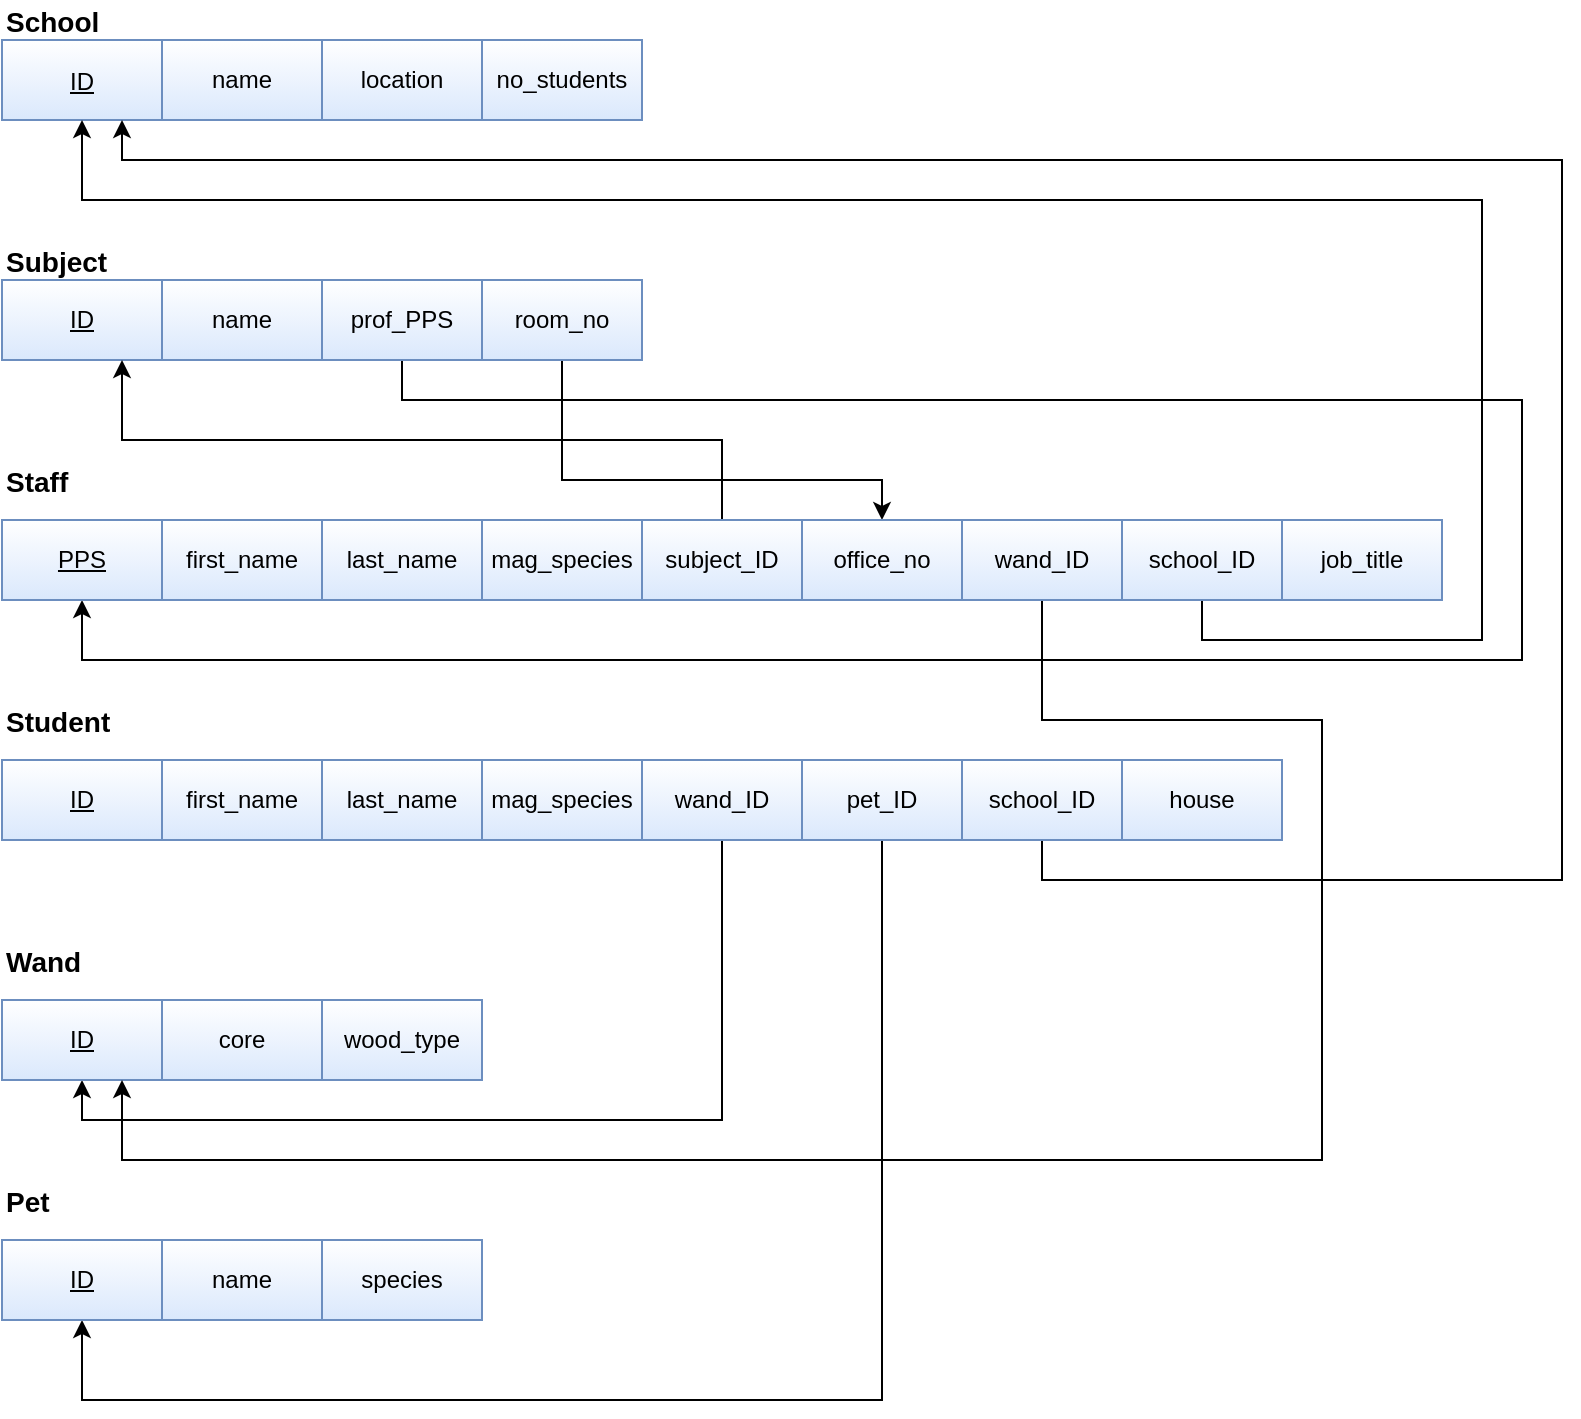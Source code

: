 <mxfile version="12.3.3" type="device" pages="1"><diagram id="YSgPbjR7PoExtGm6wkHz" name="Page-1"><mxGraphModel dx="772" dy="489" grid="1" gridSize="10" guides="1" tooltips="1" connect="1" arrows="1" fold="1" page="1" pageScale="1" pageWidth="850" pageHeight="1100" math="0" shadow="0"><root><mxCell id="0"/><mxCell id="1" parent="0"/><mxCell id="Z1HqXSn5lp6IhD7KN8_4-1" value="&lt;font style=&quot;font-size: 13px&quot; size=&quot;1&quot;&gt;&lt;u style=&quot;font-size: 12px&quot;&gt;ID&lt;/u&gt;&lt;/font&gt;" style="rounded=0;whiteSpace=wrap;html=1;fillColor=#dae8fc;strokeColor=#6c8ebf;gradientColor=#ffffff;gradientDirection=north;shadow=0;comic=0;glass=0;" parent="1" vertex="1"><mxGeometry x="40" y="80" width="80" height="40" as="geometry"/></mxCell><mxCell id="Z1HqXSn5lp6IhD7KN8_4-2" value="name" style="rounded=0;whiteSpace=wrap;html=1;fillColor=#dae8fc;strokeColor=#6c8ebf;gradientColor=#ffffff;gradientDirection=north;" parent="1" vertex="1"><mxGeometry x="120" y="80" width="80" height="40" as="geometry"/></mxCell><mxCell id="Z1HqXSn5lp6IhD7KN8_4-3" value="&lt;b&gt;&lt;font style=&quot;font-size: 14px&quot;&gt;School&lt;/font&gt;&lt;/b&gt;" style="text;html=1;resizable=0;points=[];autosize=1;align=left;verticalAlign=top;spacingTop=-4;" parent="1" vertex="1"><mxGeometry x="40" y="60" width="60" height="20" as="geometry"/></mxCell><mxCell id="Z1HqXSn5lp6IhD7KN8_4-4" value="location" style="rounded=0;whiteSpace=wrap;html=1;fillColor=#dae8fc;strokeColor=#6c8ebf;gradientColor=#ffffff;gradientDirection=north;" parent="1" vertex="1"><mxGeometry x="200" y="80" width="80" height="40" as="geometry"/></mxCell><mxCell id="Z1HqXSn5lp6IhD7KN8_4-5" value="no_students" style="rounded=0;whiteSpace=wrap;html=1;fillColor=#dae8fc;strokeColor=#6c8ebf;gradientColor=#ffffff;gradientDirection=north;" parent="1" vertex="1"><mxGeometry x="280" y="80" width="80" height="40" as="geometry"/></mxCell><mxCell id="Z1HqXSn5lp6IhD7KN8_4-6" value="&lt;u&gt;ID&lt;/u&gt;" style="rounded=0;whiteSpace=wrap;html=1;fillColor=#dae8fc;strokeColor=#6c8ebf;gradientColor=#ffffff;gradientDirection=north;" parent="1" vertex="1"><mxGeometry x="40" y="200" width="80" height="40" as="geometry"/></mxCell><mxCell id="Z1HqXSn5lp6IhD7KN8_4-7" value="name" style="rounded=0;whiteSpace=wrap;html=1;gradientDirection=north;fillColor=#dae8fc;strokeColor=#6c8ebf;gradientColor=#ffffff;" parent="1" vertex="1"><mxGeometry x="120" y="200" width="80" height="40" as="geometry"/></mxCell><mxCell id="Z1HqXSn5lp6IhD7KN8_4-8" value="&lt;b&gt;&lt;font style=&quot;font-size: 14px&quot;&gt;Subject&lt;/font&gt;&lt;/b&gt;" style="text;html=1;resizable=0;points=[];autosize=1;align=left;verticalAlign=top;spacingTop=-4;" parent="1" vertex="1"><mxGeometry x="40" y="180" width="70" height="20" as="geometry"/></mxCell><mxCell id="Z1HqXSn5lp6IhD7KN8_4-24" style="edgeStyle=orthogonalEdgeStyle;rounded=0;orthogonalLoop=1;jettySize=auto;html=1;entryX=0.5;entryY=1;entryDx=0;entryDy=0;" parent="1" source="Z1HqXSn5lp6IhD7KN8_4-9" target="Z1HqXSn5lp6IhD7KN8_4-11" edge="1"><mxGeometry relative="1" as="geometry"><Array as="points"><mxPoint x="240" y="260"/><mxPoint x="800" y="260"/><mxPoint x="800" y="390"/><mxPoint x="80" y="390"/></Array></mxGeometry></mxCell><mxCell id="Z1HqXSn5lp6IhD7KN8_4-9" value="prof_PPS" style="rounded=0;whiteSpace=wrap;html=1;fillColor=#dae8fc;strokeColor=#6c8ebf;gradientColor=#ffffff;gradientDirection=north;" parent="1" vertex="1"><mxGeometry x="200" y="200" width="80" height="40" as="geometry"/></mxCell><mxCell id="Z1HqXSn5lp6IhD7KN8_4-55" style="edgeStyle=orthogonalEdgeStyle;rounded=0;orthogonalLoop=1;jettySize=auto;html=1;entryX=0.5;entryY=0;entryDx=0;entryDy=0;" parent="1" source="Z1HqXSn5lp6IhD7KN8_4-10" target="Z1HqXSn5lp6IhD7KN8_4-31" edge="1"><mxGeometry relative="1" as="geometry"><Array as="points"><mxPoint x="320" y="300"/><mxPoint x="480" y="300"/></Array></mxGeometry></mxCell><mxCell id="Z1HqXSn5lp6IhD7KN8_4-10" value="room_no" style="rounded=0;whiteSpace=wrap;html=1;fillColor=#dae8fc;strokeColor=#6c8ebf;gradientColor=#ffffff;gradientDirection=north;" parent="1" vertex="1"><mxGeometry x="280" y="200" width="80" height="40" as="geometry"/></mxCell><mxCell id="Z1HqXSn5lp6IhD7KN8_4-11" value="&lt;u&gt;PPS&lt;/u&gt;" style="rounded=0;whiteSpace=wrap;html=1;fillColor=#dae8fc;strokeColor=#6c8ebf;gradientColor=#ffffff;gradientDirection=north;" parent="1" vertex="1"><mxGeometry x="40" y="320" width="80" height="40" as="geometry"/></mxCell><mxCell id="Z1HqXSn5lp6IhD7KN8_4-12" value="&lt;b&gt;&lt;font style=&quot;font-size: 14px&quot;&gt;Staff&lt;/font&gt;&lt;/b&gt;" style="text;html=1;resizable=0;points=[];autosize=1;align=left;verticalAlign=top;spacingTop=-4;" parent="1" vertex="1"><mxGeometry x="40" y="290" width="50" height="20" as="geometry"/></mxCell><mxCell id="Z1HqXSn5lp6IhD7KN8_4-14" value="first_name" style="rounded=0;whiteSpace=wrap;html=1;fillColor=#dae8fc;strokeColor=#6c8ebf;gradientColor=#ffffff;gradientDirection=north;" parent="1" vertex="1"><mxGeometry x="120" y="320" width="80" height="40" as="geometry"/></mxCell><mxCell id="Z1HqXSn5lp6IhD7KN8_4-15" value="last_name" style="rounded=0;whiteSpace=wrap;html=1;fillColor=#dae8fc;strokeColor=#6c8ebf;gradientColor=#ffffff;gradientDirection=north;" parent="1" vertex="1"><mxGeometry x="200" y="320" width="80" height="40" as="geometry"/></mxCell><mxCell id="Z1HqXSn5lp6IhD7KN8_4-16" value="mag_species" style="rounded=0;whiteSpace=wrap;html=1;fillColor=#dae8fc;strokeColor=#6c8ebf;gradientColor=#ffffff;gradientDirection=north;" parent="1" vertex="1"><mxGeometry x="280" y="320" width="80" height="40" as="geometry"/></mxCell><mxCell id="Z1HqXSn5lp6IhD7KN8_4-18" style="edgeStyle=orthogonalEdgeStyle;rounded=0;orthogonalLoop=1;jettySize=auto;html=1;" parent="1" source="Z1HqXSn5lp6IhD7KN8_4-17" target="Z1HqXSn5lp6IhD7KN8_4-6" edge="1"><mxGeometry relative="1" as="geometry"><Array as="points"><mxPoint x="400" y="280"/><mxPoint x="100" y="280"/></Array></mxGeometry></mxCell><mxCell id="Z1HqXSn5lp6IhD7KN8_4-17" value="subject_ID" style="rounded=0;whiteSpace=wrap;html=1;fillColor=#dae8fc;strokeColor=#6c8ebf;gradientColor=#ffffff;gradientDirection=north;" parent="1" vertex="1"><mxGeometry x="360" y="320" width="80" height="40" as="geometry"/></mxCell><mxCell id="Z1HqXSn5lp6IhD7KN8_4-21" value="&lt;u&gt;ID&lt;/u&gt;" style="rounded=0;whiteSpace=wrap;html=1;fillColor=#dae8fc;strokeColor=#6c8ebf;gradientColor=#ffffff;gradientDirection=north;" parent="1" vertex="1"><mxGeometry x="40" y="440" width="80" height="40" as="geometry"/></mxCell><mxCell id="Z1HqXSn5lp6IhD7KN8_4-22" value="&lt;b&gt;&lt;font style=&quot;font-size: 14px&quot;&gt;Student&lt;/font&gt;&lt;/b&gt;" style="text;html=1;resizable=0;points=[];autosize=1;align=left;verticalAlign=top;spacingTop=-4;" parent="1" vertex="1"><mxGeometry x="40" y="410" width="70" height="20" as="geometry"/></mxCell><mxCell id="Z1HqXSn5lp6IhD7KN8_4-23" value="first_name" style="rounded=0;whiteSpace=wrap;html=1;gradientDirection=north;fillColor=#dae8fc;strokeColor=#6c8ebf;gradientColor=#ffffff;" parent="1" vertex="1"><mxGeometry x="120" y="440" width="80" height="40" as="geometry"/></mxCell><mxCell id="Z1HqXSn5lp6IhD7KN8_4-25" value="last_name" style="rounded=0;whiteSpace=wrap;html=1;fillColor=#dae8fc;strokeColor=#6c8ebf;gradientColor=#ffffff;gradientDirection=north;" parent="1" vertex="1"><mxGeometry x="200" y="440" width="80" height="40" as="geometry"/></mxCell><mxCell id="Z1HqXSn5lp6IhD7KN8_4-26" value="mag_species" style="rounded=0;whiteSpace=wrap;html=1;fillColor=#dae8fc;strokeColor=#6c8ebf;gradientColor=#ffffff;gradientDirection=north;" parent="1" vertex="1"><mxGeometry x="280" y="440" width="80" height="40" as="geometry"/></mxCell><mxCell id="Z1HqXSn5lp6IhD7KN8_4-40" style="edgeStyle=orthogonalEdgeStyle;rounded=0;orthogonalLoop=1;jettySize=auto;html=1;entryX=0.5;entryY=1;entryDx=0;entryDy=0;" parent="1" source="Z1HqXSn5lp6IhD7KN8_4-29" target="Z1HqXSn5lp6IhD7KN8_4-34" edge="1"><mxGeometry relative="1" as="geometry"><Array as="points"><mxPoint x="400" y="620"/><mxPoint x="80" y="620"/></Array></mxGeometry></mxCell><mxCell id="Z1HqXSn5lp6IhD7KN8_4-29" value="wand_ID" style="rounded=0;whiteSpace=wrap;html=1;fillColor=#dae8fc;strokeColor=#6c8ebf;gradientColor=#ffffff;gradientDirection=north;" parent="1" vertex="1"><mxGeometry x="360" y="440" width="80" height="40" as="geometry"/></mxCell><mxCell id="Z1HqXSn5lp6IhD7KN8_4-48" style="edgeStyle=orthogonalEdgeStyle;rounded=0;orthogonalLoop=1;jettySize=auto;html=1;entryX=0.5;entryY=1;entryDx=0;entryDy=0;" parent="1" source="Z1HqXSn5lp6IhD7KN8_4-30" target="Z1HqXSn5lp6IhD7KN8_4-42" edge="1"><mxGeometry relative="1" as="geometry"><Array as="points"><mxPoint x="480" y="760"/><mxPoint x="80" y="760"/></Array></mxGeometry></mxCell><mxCell id="Z1HqXSn5lp6IhD7KN8_4-30" value="pet_ID" style="rounded=0;whiteSpace=wrap;html=1;fillColor=#dae8fc;strokeColor=#6c8ebf;gradientColor=#ffffff;gradientDirection=north;" parent="1" vertex="1"><mxGeometry x="440" y="440" width="80" height="40" as="geometry"/></mxCell><mxCell id="Z1HqXSn5lp6IhD7KN8_4-31" value="office_no" style="rounded=0;whiteSpace=wrap;html=1;fillColor=#dae8fc;strokeColor=#6c8ebf;gradientColor=#ffffff;gradientDirection=north;" parent="1" vertex="1"><mxGeometry x="440" y="320" width="80" height="40" as="geometry"/></mxCell><mxCell id="Z1HqXSn5lp6IhD7KN8_4-34" value="&lt;u&gt;ID&lt;/u&gt;" style="rounded=0;whiteSpace=wrap;html=1;fillColor=#dae8fc;strokeColor=#6c8ebf;gradientColor=#ffffff;gradientDirection=north;" parent="1" vertex="1"><mxGeometry x="40" y="560" width="80" height="40" as="geometry"/></mxCell><mxCell id="Z1HqXSn5lp6IhD7KN8_4-35" value="&lt;b&gt;&lt;font style=&quot;font-size: 14px&quot;&gt;Wand&lt;/font&gt;&lt;/b&gt;" style="text;html=1;resizable=0;points=[];autosize=1;align=left;verticalAlign=top;spacingTop=-4;" parent="1" vertex="1"><mxGeometry x="40" y="530" width="50" height="20" as="geometry"/></mxCell><mxCell id="Z1HqXSn5lp6IhD7KN8_4-36" value="core" style="rounded=0;whiteSpace=wrap;html=1;fillColor=#dae8fc;strokeColor=#6c8ebf;gradientColor=#ffffff;gradientDirection=north;" parent="1" vertex="1"><mxGeometry x="120" y="560" width="80" height="40" as="geometry"/></mxCell><mxCell id="Z1HqXSn5lp6IhD7KN8_4-37" value="wood_type" style="rounded=0;whiteSpace=wrap;html=1;fillColor=#dae8fc;strokeColor=#6c8ebf;gradientColor=#ffffff;gradientDirection=north;" parent="1" vertex="1"><mxGeometry x="200" y="560" width="80" height="40" as="geometry"/></mxCell><mxCell id="Z1HqXSn5lp6IhD7KN8_4-53" style="edgeStyle=orthogonalEdgeStyle;rounded=0;orthogonalLoop=1;jettySize=auto;html=1;entryX=0.75;entryY=1;entryDx=0;entryDy=0;" parent="1" source="Z1HqXSn5lp6IhD7KN8_4-38" target="Z1HqXSn5lp6IhD7KN8_4-34" edge="1"><mxGeometry relative="1" as="geometry"><Array as="points"><mxPoint x="560" y="420"/><mxPoint x="700" y="420"/><mxPoint x="700" y="640"/><mxPoint x="100" y="640"/></Array></mxGeometry></mxCell><mxCell id="Z1HqXSn5lp6IhD7KN8_4-38" value="wand_ID" style="rounded=0;whiteSpace=wrap;html=1;fillColor=#dae8fc;strokeColor=#6c8ebf;gradientColor=#ffffff;gradientDirection=north;" parent="1" vertex="1"><mxGeometry x="520" y="320" width="80" height="40" as="geometry"/></mxCell><mxCell id="Z1HqXSn5lp6IhD7KN8_4-42" value="&lt;u&gt;ID&lt;/u&gt;" style="rounded=0;whiteSpace=wrap;html=1;fillColor=#dae8fc;strokeColor=#6c8ebf;gradientColor=#ffffff;gradientDirection=north;" parent="1" vertex="1"><mxGeometry x="40" y="680" width="80" height="40" as="geometry"/></mxCell><mxCell id="Z1HqXSn5lp6IhD7KN8_4-43" value="&lt;b&gt;&lt;font style=&quot;font-size: 14px&quot;&gt;Pet&lt;/font&gt;&lt;/b&gt;" style="text;html=1;resizable=0;points=[];autosize=1;align=left;verticalAlign=top;spacingTop=-4;" parent="1" vertex="1"><mxGeometry x="40" y="650" width="40" height="20" as="geometry"/></mxCell><mxCell id="Z1HqXSn5lp6IhD7KN8_4-46" value="name" style="rounded=0;whiteSpace=wrap;html=1;fillColor=#dae8fc;strokeColor=#6c8ebf;gradientColor=#ffffff;gradientDirection=north;" parent="1" vertex="1"><mxGeometry x="120" y="680" width="80" height="40" as="geometry"/></mxCell><mxCell id="Z1HqXSn5lp6IhD7KN8_4-47" value="species" style="rounded=0;whiteSpace=wrap;html=1;fillColor=#dae8fc;strokeColor=#6c8ebf;gradientColor=#ffffff;gradientDirection=north;" parent="1" vertex="1"><mxGeometry x="200" y="680" width="80" height="40" as="geometry"/></mxCell><mxCell id="Z1HqXSn5lp6IhD7KN8_4-56" value="job_title" style="rounded=0;whiteSpace=wrap;html=1;fillColor=#dae8fc;strokeColor=#6c8ebf;gradientColor=#ffffff;gradientDirection=north;" parent="1" vertex="1"><mxGeometry x="680" y="320" width="80" height="40" as="geometry"/></mxCell><mxCell id="Z1HqXSn5lp6IhD7KN8_4-57" value="house" style="rounded=0;whiteSpace=wrap;html=1;fillColor=#dae8fc;strokeColor=#6c8ebf;gradientColor=#ffffff;gradientDirection=north;" parent="1" vertex="1"><mxGeometry x="600" y="440" width="80" height="40" as="geometry"/></mxCell><mxCell id="tAoLVxtWKtPyrs0BNJ0k-2" style="edgeStyle=orthogonalEdgeStyle;rounded=0;orthogonalLoop=1;jettySize=auto;html=1;entryX=0.5;entryY=1;entryDx=0;entryDy=0;endArrow=classic;endFill=1;" edge="1" parent="1" source="tAoLVxtWKtPyrs0BNJ0k-1" target="Z1HqXSn5lp6IhD7KN8_4-1"><mxGeometry relative="1" as="geometry"><Array as="points"><mxPoint x="640" y="380"/><mxPoint x="780" y="380"/><mxPoint x="780" y="160"/><mxPoint x="80" y="160"/></Array></mxGeometry></mxCell><mxCell id="tAoLVxtWKtPyrs0BNJ0k-1" value="school_ID" style="rounded=0;whiteSpace=wrap;html=1;fillColor=#dae8fc;strokeColor=#6c8ebf;gradientColor=#ffffff;gradientDirection=north;" vertex="1" parent="1"><mxGeometry x="600" y="320" width="80" height="40" as="geometry"/></mxCell><mxCell id="tAoLVxtWKtPyrs0BNJ0k-4" style="edgeStyle=orthogonalEdgeStyle;rounded=0;orthogonalLoop=1;jettySize=auto;html=1;entryX=0.75;entryY=1;entryDx=0;entryDy=0;endArrow=classic;endFill=1;" edge="1" parent="1" source="tAoLVxtWKtPyrs0BNJ0k-3" target="Z1HqXSn5lp6IhD7KN8_4-1"><mxGeometry relative="1" as="geometry"><Array as="points"><mxPoint x="560" y="500"/><mxPoint x="820" y="500"/><mxPoint x="820" y="140"/><mxPoint x="100" y="140"/></Array></mxGeometry></mxCell><mxCell id="tAoLVxtWKtPyrs0BNJ0k-3" value="school_ID" style="rounded=0;whiteSpace=wrap;html=1;fillColor=#dae8fc;strokeColor=#6c8ebf;gradientColor=#ffffff;gradientDirection=north;" vertex="1" parent="1"><mxGeometry x="520" y="440" width="80" height="40" as="geometry"/></mxCell></root></mxGraphModel></diagram></mxfile>